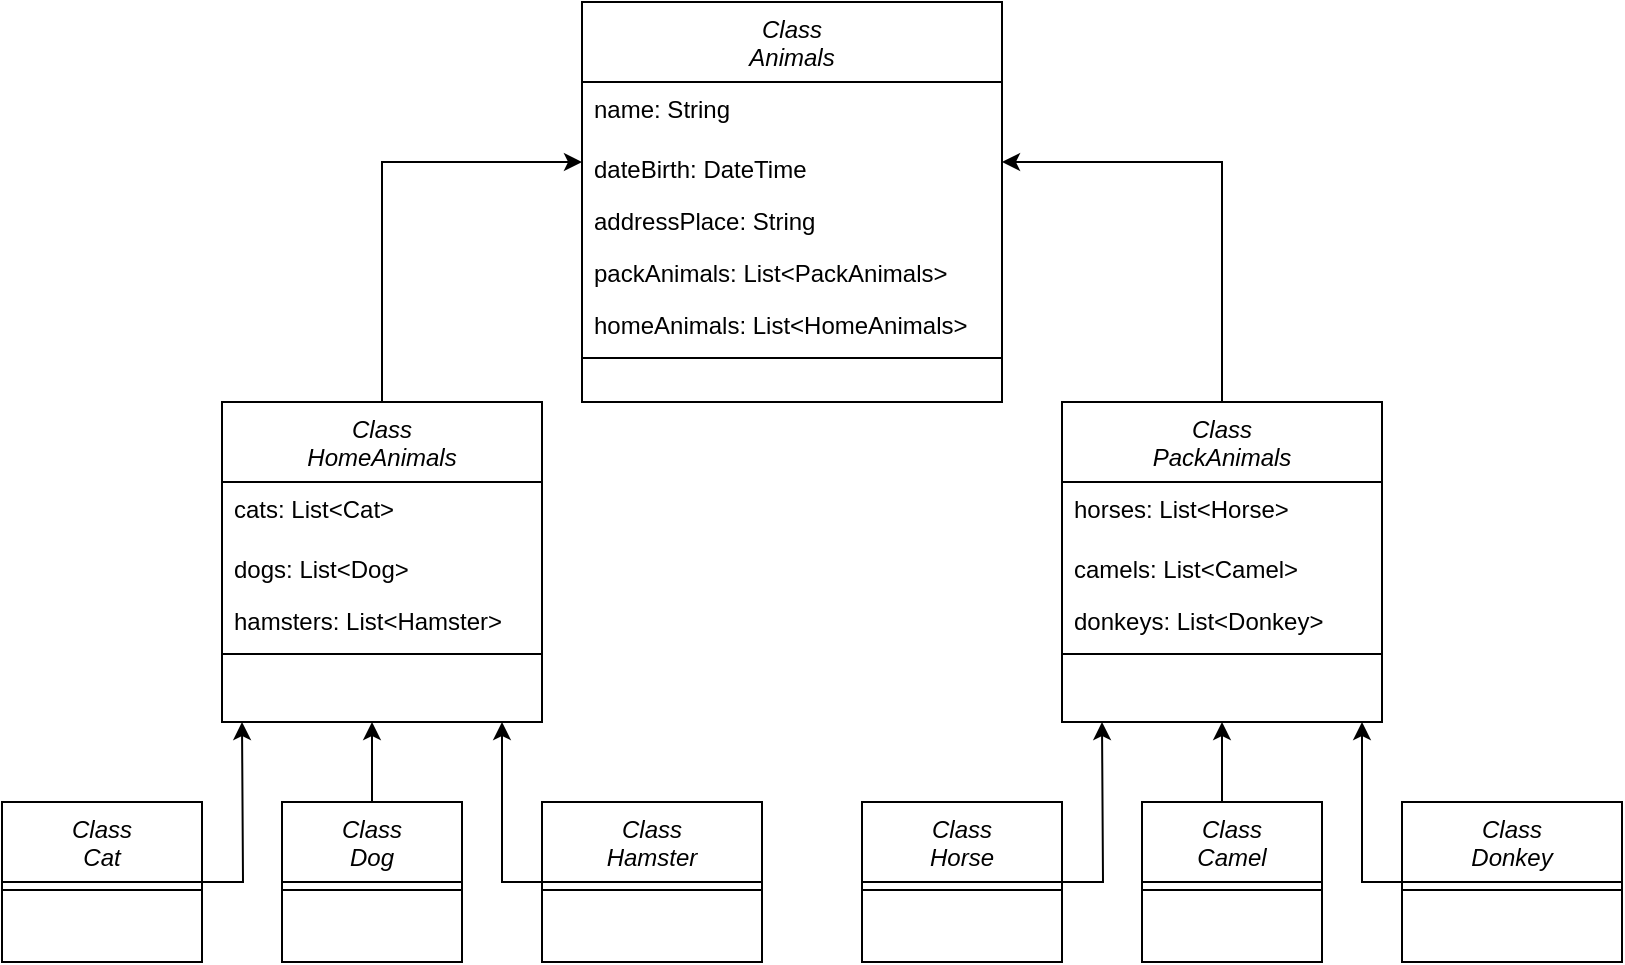 <mxfile version="20.8.14" type="device"><diagram id="C5RBs43oDa-KdzZeNtuy" name="Page-1"><mxGraphModel dx="1674" dy="750" grid="1" gridSize="10" guides="1" tooltips="1" connect="1" arrows="1" fold="1" page="1" pageScale="1" pageWidth="827" pageHeight="1169" math="0" shadow="0"><root><mxCell id="WIyWlLk6GJQsqaUBKTNV-0"/><mxCell id="WIyWlLk6GJQsqaUBKTNV-1" parent="WIyWlLk6GJQsqaUBKTNV-0"/><mxCell id="zkfFHV4jXpPFQw0GAbJ--0" value="Class&#10;Animals" style="swimlane;fontStyle=2;align=center;verticalAlign=top;childLayout=stackLayout;horizontal=1;startSize=40;horizontalStack=0;resizeParent=1;resizeLast=0;collapsible=1;marginBottom=0;rounded=0;shadow=0;strokeWidth=1;" parent="WIyWlLk6GJQsqaUBKTNV-1" vertex="1"><mxGeometry x="360" y="120" width="210" height="200" as="geometry"><mxRectangle x="230" y="140" width="160" height="26" as="alternateBounds"/></mxGeometry></mxCell><mxCell id="zkfFHV4jXpPFQw0GAbJ--1" value="name: String" style="text;align=left;verticalAlign=top;spacingLeft=4;spacingRight=4;overflow=hidden;rotatable=0;points=[[0,0.5],[1,0.5]];portConstraint=eastwest;" parent="zkfFHV4jXpPFQw0GAbJ--0" vertex="1"><mxGeometry y="40" width="210" height="30" as="geometry"/></mxCell><mxCell id="zkfFHV4jXpPFQw0GAbJ--2" value="dateBirth: DateTime" style="text;align=left;verticalAlign=top;spacingLeft=4;spacingRight=4;overflow=hidden;rotatable=0;points=[[0,0.5],[1,0.5]];portConstraint=eastwest;rounded=0;shadow=0;html=0;" parent="zkfFHV4jXpPFQw0GAbJ--0" vertex="1"><mxGeometry y="70" width="210" height="26" as="geometry"/></mxCell><mxCell id="zkfFHV4jXpPFQw0GAbJ--3" value="addressPlace: String" style="text;align=left;verticalAlign=top;spacingLeft=4;spacingRight=4;overflow=hidden;rotatable=0;points=[[0,0.5],[1,0.5]];portConstraint=eastwest;rounded=0;shadow=0;html=0;" parent="zkfFHV4jXpPFQw0GAbJ--0" vertex="1"><mxGeometry y="96" width="210" height="26" as="geometry"/></mxCell><mxCell id="OEIQuXumzCqar-z1jk7p-18" value="packAnimals: List&lt;PackAnimals&gt;" style="text;align=left;verticalAlign=top;spacingLeft=4;spacingRight=4;overflow=hidden;rotatable=0;points=[[0,0.5],[1,0.5]];portConstraint=eastwest;rounded=0;shadow=0;html=0;" vertex="1" parent="zkfFHV4jXpPFQw0GAbJ--0"><mxGeometry y="122" width="210" height="26" as="geometry"/></mxCell><mxCell id="OEIQuXumzCqar-z1jk7p-19" value="homeAnimals: List&lt;HomeAnimals&gt;" style="text;align=left;verticalAlign=top;spacingLeft=4;spacingRight=4;overflow=hidden;rotatable=0;points=[[0,0.5],[1,0.5]];portConstraint=eastwest;rounded=0;shadow=0;html=0;" vertex="1" parent="zkfFHV4jXpPFQw0GAbJ--0"><mxGeometry y="148" width="210" height="26" as="geometry"/></mxCell><mxCell id="zkfFHV4jXpPFQw0GAbJ--4" value="" style="line;html=1;strokeWidth=1;align=left;verticalAlign=middle;spacingTop=-1;spacingLeft=3;spacingRight=3;rotatable=0;labelPosition=right;points=[];portConstraint=eastwest;" parent="zkfFHV4jXpPFQw0GAbJ--0" vertex="1"><mxGeometry y="174" width="210" height="8" as="geometry"/></mxCell><mxCell id="OEIQuXumzCqar-z1jk7p-3" value="Class&#10;PackAnimals" style="swimlane;fontStyle=2;align=center;verticalAlign=top;childLayout=stackLayout;horizontal=1;startSize=40;horizontalStack=0;resizeParent=1;resizeLast=0;collapsible=1;marginBottom=0;rounded=0;shadow=0;strokeWidth=1;" vertex="1" parent="WIyWlLk6GJQsqaUBKTNV-1"><mxGeometry x="600" y="320" width="160" height="160" as="geometry"><mxRectangle x="230" y="140" width="160" height="26" as="alternateBounds"/></mxGeometry></mxCell><mxCell id="OEIQuXumzCqar-z1jk7p-4" value="horses: List&lt;Horse&gt;" style="text;align=left;verticalAlign=top;spacingLeft=4;spacingRight=4;overflow=hidden;rotatable=0;points=[[0,0.5],[1,0.5]];portConstraint=eastwest;" vertex="1" parent="OEIQuXumzCqar-z1jk7p-3"><mxGeometry y="40" width="160" height="30" as="geometry"/></mxCell><mxCell id="OEIQuXumzCqar-z1jk7p-5" value="camels: List&lt;Camel&gt;" style="text;align=left;verticalAlign=top;spacingLeft=4;spacingRight=4;overflow=hidden;rotatable=0;points=[[0,0.5],[1,0.5]];portConstraint=eastwest;rounded=0;shadow=0;html=0;" vertex="1" parent="OEIQuXumzCqar-z1jk7p-3"><mxGeometry y="70" width="160" height="26" as="geometry"/></mxCell><mxCell id="OEIQuXumzCqar-z1jk7p-6" value="donkeys: List&lt;Donkey&gt;" style="text;align=left;verticalAlign=top;spacingLeft=4;spacingRight=4;overflow=hidden;rotatable=0;points=[[0,0.5],[1,0.5]];portConstraint=eastwest;rounded=0;shadow=0;html=0;" vertex="1" parent="OEIQuXumzCqar-z1jk7p-3"><mxGeometry y="96" width="160" height="26" as="geometry"/></mxCell><mxCell id="OEIQuXumzCqar-z1jk7p-7" value="" style="line;html=1;strokeWidth=1;align=left;verticalAlign=middle;spacingTop=-1;spacingLeft=3;spacingRight=3;rotatable=0;labelPosition=right;points=[];portConstraint=eastwest;" vertex="1" parent="OEIQuXumzCqar-z1jk7p-3"><mxGeometry y="122" width="160" height="8" as="geometry"/></mxCell><mxCell id="OEIQuXumzCqar-z1jk7p-10" value="" style="endArrow=classic;html=1;rounded=0;exitX=0.5;exitY=0;exitDx=0;exitDy=0;" edge="1" parent="WIyWlLk6GJQsqaUBKTNV-1" source="OEIQuXumzCqar-z1jk7p-3"><mxGeometry width="50" height="50" relative="1" as="geometry"><mxPoint x="540" y="410" as="sourcePoint"/><mxPoint x="570" y="200" as="targetPoint"/><Array as="points"><mxPoint x="680" y="200"/></Array></mxGeometry></mxCell><mxCell id="OEIQuXumzCqar-z1jk7p-12" value="Class&#10;HomeAnimals" style="swimlane;fontStyle=2;align=center;verticalAlign=top;childLayout=stackLayout;horizontal=1;startSize=40;horizontalStack=0;resizeParent=1;resizeLast=0;collapsible=1;marginBottom=0;rounded=0;shadow=0;strokeWidth=1;" vertex="1" parent="WIyWlLk6GJQsqaUBKTNV-1"><mxGeometry x="180" y="320" width="160" height="160" as="geometry"><mxRectangle x="230" y="140" width="160" height="26" as="alternateBounds"/></mxGeometry></mxCell><mxCell id="OEIQuXumzCqar-z1jk7p-13" value="cats: List&lt;Cat&gt;" style="text;align=left;verticalAlign=top;spacingLeft=4;spacingRight=4;overflow=hidden;rotatable=0;points=[[0,0.5],[1,0.5]];portConstraint=eastwest;" vertex="1" parent="OEIQuXumzCqar-z1jk7p-12"><mxGeometry y="40" width="160" height="30" as="geometry"/></mxCell><mxCell id="OEIQuXumzCqar-z1jk7p-14" value="dogs: List&lt;Dog&gt;" style="text;align=left;verticalAlign=top;spacingLeft=4;spacingRight=4;overflow=hidden;rotatable=0;points=[[0,0.5],[1,0.5]];portConstraint=eastwest;rounded=0;shadow=0;html=0;" vertex="1" parent="OEIQuXumzCqar-z1jk7p-12"><mxGeometry y="70" width="160" height="26" as="geometry"/></mxCell><mxCell id="OEIQuXumzCqar-z1jk7p-15" value="hamsters: List&lt;Hamster&gt;" style="text;align=left;verticalAlign=top;spacingLeft=4;spacingRight=4;overflow=hidden;rotatable=0;points=[[0,0.5],[1,0.5]];portConstraint=eastwest;rounded=0;shadow=0;html=0;" vertex="1" parent="OEIQuXumzCqar-z1jk7p-12"><mxGeometry y="96" width="160" height="26" as="geometry"/></mxCell><mxCell id="OEIQuXumzCqar-z1jk7p-16" value="" style="line;html=1;strokeWidth=1;align=left;verticalAlign=middle;spacingTop=-1;spacingLeft=3;spacingRight=3;rotatable=0;labelPosition=right;points=[];portConstraint=eastwest;" vertex="1" parent="OEIQuXumzCqar-z1jk7p-12"><mxGeometry y="122" width="160" height="8" as="geometry"/></mxCell><mxCell id="OEIQuXumzCqar-z1jk7p-17" value="" style="endArrow=classic;html=1;rounded=0;exitX=0.5;exitY=0;exitDx=0;exitDy=0;" edge="1" parent="WIyWlLk6GJQsqaUBKTNV-1" source="OEIQuXumzCqar-z1jk7p-12"><mxGeometry width="50" height="50" relative="1" as="geometry"><mxPoint x="380" y="410" as="sourcePoint"/><mxPoint x="360" y="200" as="targetPoint"/><Array as="points"><mxPoint x="260" y="200"/></Array></mxGeometry></mxCell><mxCell id="OEIQuXumzCqar-z1jk7p-41" style="edgeStyle=orthogonalEdgeStyle;rounded=0;orthogonalLoop=1;jettySize=auto;html=1;" edge="1" parent="WIyWlLk6GJQsqaUBKTNV-1" source="OEIQuXumzCqar-z1jk7p-20"><mxGeometry relative="1" as="geometry"><mxPoint x="190" y="480" as="targetPoint"/></mxGeometry></mxCell><mxCell id="OEIQuXumzCqar-z1jk7p-20" value="Class&#10;Cat" style="swimlane;fontStyle=2;align=center;verticalAlign=top;childLayout=stackLayout;horizontal=1;startSize=40;horizontalStack=0;resizeParent=1;resizeLast=0;collapsible=1;marginBottom=0;rounded=0;shadow=0;strokeWidth=1;" vertex="1" parent="WIyWlLk6GJQsqaUBKTNV-1"><mxGeometry x="70" y="520" width="100" height="80" as="geometry"><mxRectangle x="230" y="140" width="160" height="26" as="alternateBounds"/></mxGeometry></mxCell><mxCell id="OEIQuXumzCqar-z1jk7p-24" value="" style="line;html=1;strokeWidth=1;align=left;verticalAlign=middle;spacingTop=-1;spacingLeft=3;spacingRight=3;rotatable=0;labelPosition=right;points=[];portConstraint=eastwest;" vertex="1" parent="OEIQuXumzCqar-z1jk7p-20"><mxGeometry y="40" width="100" height="8" as="geometry"/></mxCell><mxCell id="OEIQuXumzCqar-z1jk7p-40" style="edgeStyle=orthogonalEdgeStyle;rounded=0;orthogonalLoop=1;jettySize=auto;html=1;" edge="1" parent="WIyWlLk6GJQsqaUBKTNV-1" source="OEIQuXumzCqar-z1jk7p-25"><mxGeometry relative="1" as="geometry"><mxPoint x="255" y="480" as="targetPoint"/></mxGeometry></mxCell><mxCell id="OEIQuXumzCqar-z1jk7p-25" value="Class&#10;Dog" style="swimlane;fontStyle=2;align=center;verticalAlign=top;childLayout=stackLayout;horizontal=1;startSize=40;horizontalStack=0;resizeParent=1;resizeLast=0;collapsible=1;marginBottom=0;rounded=0;shadow=0;strokeWidth=1;" vertex="1" parent="WIyWlLk6GJQsqaUBKTNV-1"><mxGeometry x="210" y="520" width="90" height="80" as="geometry"><mxRectangle x="230" y="140" width="160" height="26" as="alternateBounds"/></mxGeometry></mxCell><mxCell id="OEIQuXumzCqar-z1jk7p-26" value="" style="line;html=1;strokeWidth=1;align=left;verticalAlign=middle;spacingTop=-1;spacingLeft=3;spacingRight=3;rotatable=0;labelPosition=right;points=[];portConstraint=eastwest;" vertex="1" parent="OEIQuXumzCqar-z1jk7p-25"><mxGeometry y="40" width="90" height="8" as="geometry"/></mxCell><mxCell id="OEIQuXumzCqar-z1jk7p-39" style="edgeStyle=orthogonalEdgeStyle;rounded=0;orthogonalLoop=1;jettySize=auto;html=1;" edge="1" parent="WIyWlLk6GJQsqaUBKTNV-1" source="OEIQuXumzCqar-z1jk7p-27"><mxGeometry relative="1" as="geometry"><mxPoint x="320" y="480" as="targetPoint"/></mxGeometry></mxCell><mxCell id="OEIQuXumzCqar-z1jk7p-27" value="Class&#10;Hamster" style="swimlane;fontStyle=2;align=center;verticalAlign=top;childLayout=stackLayout;horizontal=1;startSize=40;horizontalStack=0;resizeParent=1;resizeLast=0;collapsible=1;marginBottom=0;rounded=0;shadow=0;strokeWidth=1;" vertex="1" parent="WIyWlLk6GJQsqaUBKTNV-1"><mxGeometry x="340" y="520" width="110" height="80" as="geometry"><mxRectangle x="230" y="140" width="160" height="26" as="alternateBounds"/></mxGeometry></mxCell><mxCell id="OEIQuXumzCqar-z1jk7p-28" value="" style="line;html=1;strokeWidth=1;align=left;verticalAlign=middle;spacingTop=-1;spacingLeft=3;spacingRight=3;rotatable=0;labelPosition=right;points=[];portConstraint=eastwest;" vertex="1" parent="OEIQuXumzCqar-z1jk7p-27"><mxGeometry y="40" width="110" height="8" as="geometry"/></mxCell><mxCell id="OEIQuXumzCqar-z1jk7p-38" style="edgeStyle=orthogonalEdgeStyle;rounded=0;orthogonalLoop=1;jettySize=auto;html=1;" edge="1" parent="WIyWlLk6GJQsqaUBKTNV-1" source="OEIQuXumzCqar-z1jk7p-30"><mxGeometry relative="1" as="geometry"><mxPoint x="620" y="480" as="targetPoint"/></mxGeometry></mxCell><mxCell id="OEIQuXumzCqar-z1jk7p-30" value="Class&#10;Horse" style="swimlane;fontStyle=2;align=center;verticalAlign=top;childLayout=stackLayout;horizontal=1;startSize=40;horizontalStack=0;resizeParent=1;resizeLast=0;collapsible=1;marginBottom=0;rounded=0;shadow=0;strokeWidth=1;" vertex="1" parent="WIyWlLk6GJQsqaUBKTNV-1"><mxGeometry x="500" y="520" width="100" height="80" as="geometry"><mxRectangle x="230" y="140" width="160" height="26" as="alternateBounds"/></mxGeometry></mxCell><mxCell id="OEIQuXumzCqar-z1jk7p-31" value="" style="line;html=1;strokeWidth=1;align=left;verticalAlign=middle;spacingTop=-1;spacingLeft=3;spacingRight=3;rotatable=0;labelPosition=right;points=[];portConstraint=eastwest;" vertex="1" parent="OEIQuXumzCqar-z1jk7p-30"><mxGeometry y="40" width="100" height="8" as="geometry"/></mxCell><mxCell id="OEIQuXumzCqar-z1jk7p-32" value="Class&#10;Camel" style="swimlane;fontStyle=2;align=center;verticalAlign=top;childLayout=stackLayout;horizontal=1;startSize=40;horizontalStack=0;resizeParent=1;resizeLast=0;collapsible=1;marginBottom=0;rounded=0;shadow=0;strokeWidth=1;" vertex="1" parent="WIyWlLk6GJQsqaUBKTNV-1"><mxGeometry x="640" y="520" width="90" height="80" as="geometry"><mxRectangle x="230" y="140" width="160" height="26" as="alternateBounds"/></mxGeometry></mxCell><mxCell id="OEIQuXumzCqar-z1jk7p-33" value="" style="line;html=1;strokeWidth=1;align=left;verticalAlign=middle;spacingTop=-1;spacingLeft=3;spacingRight=3;rotatable=0;labelPosition=right;points=[];portConstraint=eastwest;" vertex="1" parent="OEIQuXumzCqar-z1jk7p-32"><mxGeometry y="40" width="90" height="8" as="geometry"/></mxCell><mxCell id="OEIQuXumzCqar-z1jk7p-37" style="edgeStyle=orthogonalEdgeStyle;rounded=0;orthogonalLoop=1;jettySize=auto;html=1;" edge="1" parent="WIyWlLk6GJQsqaUBKTNV-1" source="OEIQuXumzCqar-z1jk7p-34"><mxGeometry relative="1" as="geometry"><mxPoint x="750" y="480" as="targetPoint"/></mxGeometry></mxCell><mxCell id="OEIQuXumzCqar-z1jk7p-34" value="Class&#10;Donkey" style="swimlane;fontStyle=2;align=center;verticalAlign=top;childLayout=stackLayout;horizontal=1;startSize=40;horizontalStack=0;resizeParent=1;resizeLast=0;collapsible=1;marginBottom=0;rounded=0;shadow=0;strokeWidth=1;" vertex="1" parent="WIyWlLk6GJQsqaUBKTNV-1"><mxGeometry x="770" y="520" width="110" height="80" as="geometry"><mxRectangle x="230" y="140" width="160" height="26" as="alternateBounds"/></mxGeometry></mxCell><mxCell id="OEIQuXumzCqar-z1jk7p-35" value="" style="line;html=1;strokeWidth=1;align=left;verticalAlign=middle;spacingTop=-1;spacingLeft=3;spacingRight=3;rotatable=0;labelPosition=right;points=[];portConstraint=eastwest;" vertex="1" parent="OEIQuXumzCqar-z1jk7p-34"><mxGeometry y="40" width="110" height="8" as="geometry"/></mxCell><mxCell id="OEIQuXumzCqar-z1jk7p-36" value="" style="endArrow=classic;html=1;rounded=0;entryX=0.5;entryY=1;entryDx=0;entryDy=0;" edge="1" parent="WIyWlLk6GJQsqaUBKTNV-1" target="OEIQuXumzCqar-z1jk7p-3"><mxGeometry width="50" height="50" relative="1" as="geometry"><mxPoint x="680" y="520" as="sourcePoint"/><mxPoint x="720" y="400" as="targetPoint"/></mxGeometry></mxCell></root></mxGraphModel></diagram></mxfile>
